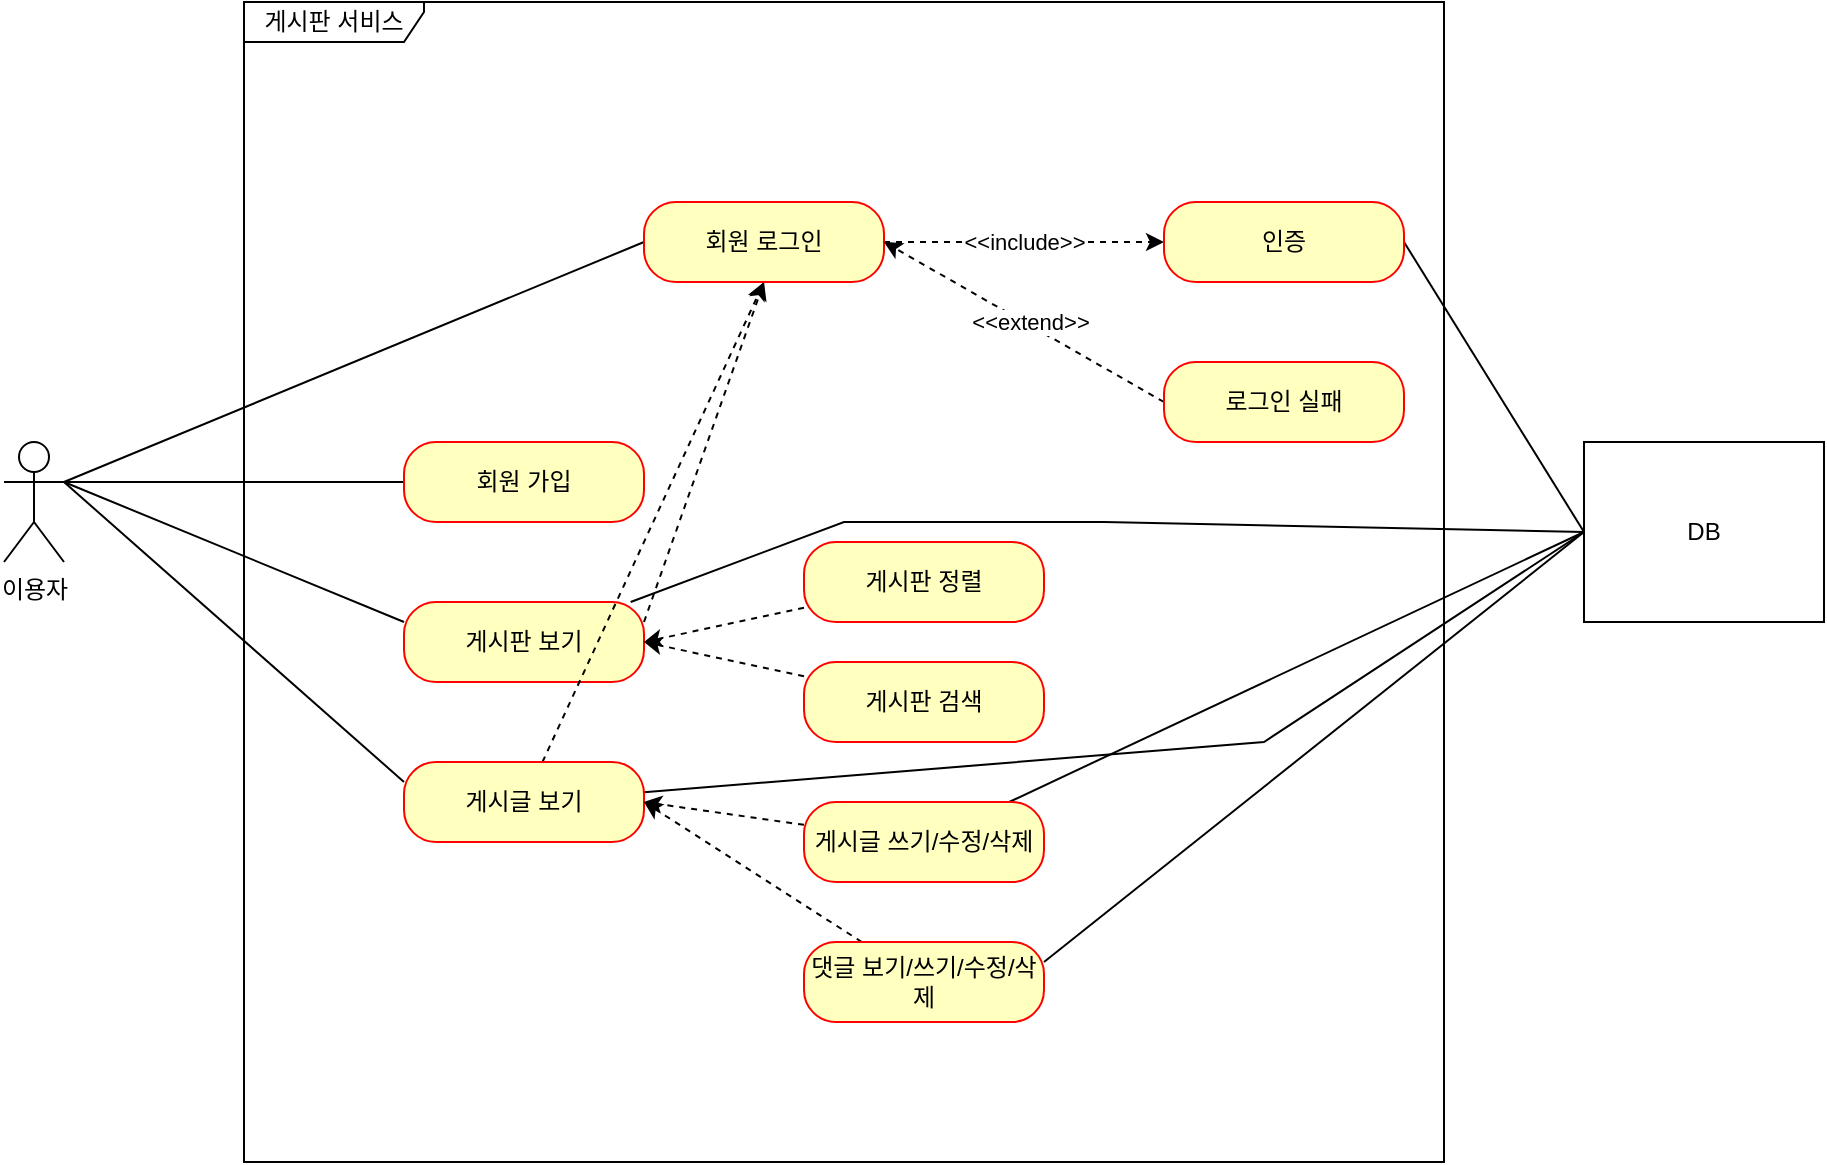<mxfile version="21.1.4" type="github">
  <diagram name="페이지-1" id="gxklzMOEhJ284HbPfKui">
    <mxGraphModel dx="1114" dy="616" grid="1" gridSize="10" guides="1" tooltips="1" connect="1" arrows="1" fold="1" page="1" pageScale="1" pageWidth="850" pageHeight="1100" math="0" shadow="0">
      <root>
        <mxCell id="0" />
        <mxCell id="1" parent="0" />
        <mxCell id="NrBgv50jh2lkLzNKUakg-1" value="이용자" style="shape=umlActor;verticalLabelPosition=bottom;verticalAlign=top;html=1;" vertex="1" parent="1">
          <mxGeometry x="40" y="240" width="30" height="60" as="geometry" />
        </mxCell>
        <mxCell id="NrBgv50jh2lkLzNKUakg-3" value="게시판 서비스" style="shape=umlFrame;whiteSpace=wrap;html=1;pointerEvents=0;width=90;height=20;" vertex="1" parent="1">
          <mxGeometry x="160" y="20" width="600" height="580" as="geometry" />
        </mxCell>
        <mxCell id="NrBgv50jh2lkLzNKUakg-20" style="rounded=0;orthogonalLoop=1;jettySize=auto;html=1;entryX=1;entryY=0.333;entryDx=0;entryDy=0;entryPerimeter=0;endArrow=none;endFill=0;exitX=0;exitY=0.5;exitDx=0;exitDy=0;" edge="1" parent="1" source="NrBgv50jh2lkLzNKUakg-4" target="NrBgv50jh2lkLzNKUakg-1">
          <mxGeometry relative="1" as="geometry" />
        </mxCell>
        <mxCell id="NrBgv50jh2lkLzNKUakg-4" value="회원 가입" style="rounded=1;whiteSpace=wrap;html=1;arcSize=40;fontColor=#000000;fillColor=#ffffc0;strokeColor=#ff0000;" vertex="1" parent="1">
          <mxGeometry x="240" y="240" width="120" height="40" as="geometry" />
        </mxCell>
        <mxCell id="NrBgv50jh2lkLzNKUakg-22" style="rounded=0;orthogonalLoop=1;jettySize=auto;html=1;entryX=1;entryY=0.333;entryDx=0;entryDy=0;entryPerimeter=0;endArrow=none;endFill=0;exitX=0;exitY=0.25;exitDx=0;exitDy=0;" edge="1" parent="1" source="NrBgv50jh2lkLzNKUakg-6" target="NrBgv50jh2lkLzNKUakg-1">
          <mxGeometry relative="1" as="geometry" />
        </mxCell>
        <mxCell id="NrBgv50jh2lkLzNKUakg-29" style="rounded=0;orthogonalLoop=1;jettySize=auto;html=1;entryX=0.5;entryY=1;entryDx=0;entryDy=0;exitX=1;exitY=0.25;exitDx=0;exitDy=0;dashed=1;" edge="1" parent="1" source="NrBgv50jh2lkLzNKUakg-6" target="NrBgv50jh2lkLzNKUakg-8">
          <mxGeometry relative="1" as="geometry" />
        </mxCell>
        <mxCell id="NrBgv50jh2lkLzNKUakg-44" style="rounded=0;orthogonalLoop=1;jettySize=auto;html=1;entryX=0;entryY=0.5;entryDx=0;entryDy=0;endArrow=none;endFill=0;" edge="1" parent="1" source="NrBgv50jh2lkLzNKUakg-6" target="NrBgv50jh2lkLzNKUakg-39">
          <mxGeometry relative="1" as="geometry">
            <Array as="points">
              <mxPoint x="460" y="280" />
              <mxPoint x="590" y="280" />
            </Array>
          </mxGeometry>
        </mxCell>
        <mxCell id="NrBgv50jh2lkLzNKUakg-6" value="게시판 보기" style="rounded=1;whiteSpace=wrap;html=1;arcSize=40;fontColor=#000000;fillColor=#ffffc0;strokeColor=#ff0000;" vertex="1" parent="1">
          <mxGeometry x="240" y="320" width="120" height="40" as="geometry" />
        </mxCell>
        <mxCell id="NrBgv50jh2lkLzNKUakg-23" style="rounded=0;orthogonalLoop=1;jettySize=auto;html=1;endArrow=none;endFill=0;exitX=0;exitY=0.25;exitDx=0;exitDy=0;" edge="1" parent="1" source="NrBgv50jh2lkLzNKUakg-7">
          <mxGeometry relative="1" as="geometry">
            <mxPoint x="70" y="260" as="targetPoint" />
          </mxGeometry>
        </mxCell>
        <mxCell id="NrBgv50jh2lkLzNKUakg-30" style="rounded=0;orthogonalLoop=1;jettySize=auto;html=1;entryX=0.5;entryY=1;entryDx=0;entryDy=0;dashed=1;" edge="1" parent="1" source="NrBgv50jh2lkLzNKUakg-7" target="NrBgv50jh2lkLzNKUakg-8">
          <mxGeometry relative="1" as="geometry" />
        </mxCell>
        <mxCell id="NrBgv50jh2lkLzNKUakg-45" style="rounded=0;orthogonalLoop=1;jettySize=auto;html=1;entryX=0;entryY=0.5;entryDx=0;entryDy=0;endArrow=none;endFill=0;" edge="1" parent="1" source="NrBgv50jh2lkLzNKUakg-7" target="NrBgv50jh2lkLzNKUakg-39">
          <mxGeometry relative="1" as="geometry">
            <Array as="points">
              <mxPoint x="670" y="390" />
            </Array>
          </mxGeometry>
        </mxCell>
        <mxCell id="NrBgv50jh2lkLzNKUakg-7" value="게시글 보기" style="rounded=1;whiteSpace=wrap;html=1;arcSize=40;fontColor=#000000;fillColor=#ffffc0;strokeColor=#ff0000;" vertex="1" parent="1">
          <mxGeometry x="240" y="400" width="120" height="40" as="geometry" />
        </mxCell>
        <mxCell id="NrBgv50jh2lkLzNKUakg-21" style="rounded=0;orthogonalLoop=1;jettySize=auto;html=1;endArrow=none;endFill=0;exitX=0;exitY=0.5;exitDx=0;exitDy=0;" edge="1" parent="1" source="NrBgv50jh2lkLzNKUakg-8">
          <mxGeometry relative="1" as="geometry">
            <mxPoint x="70" y="260" as="targetPoint" />
          </mxGeometry>
        </mxCell>
        <mxCell id="NrBgv50jh2lkLzNKUakg-24" value="&amp;lt;&amp;lt;include&amp;gt;&amp;gt;" style="edgeStyle=orthogonalEdgeStyle;rounded=0;orthogonalLoop=1;jettySize=auto;html=1;endArrow=classic;endFill=1;dashed=1;" edge="1" parent="1" source="NrBgv50jh2lkLzNKUakg-8" target="NrBgv50jh2lkLzNKUakg-9">
          <mxGeometry relative="1" as="geometry" />
        </mxCell>
        <mxCell id="NrBgv50jh2lkLzNKUakg-8" value="회원 로그인" style="rounded=1;whiteSpace=wrap;html=1;arcSize=40;fontColor=#000000;fillColor=#ffffc0;strokeColor=#ff0000;" vertex="1" parent="1">
          <mxGeometry x="360" y="120" width="120" height="40" as="geometry" />
        </mxCell>
        <mxCell id="NrBgv50jh2lkLzNKUakg-42" style="rounded=0;orthogonalLoop=1;jettySize=auto;html=1;entryX=0;entryY=0.5;entryDx=0;entryDy=0;exitX=1;exitY=0.5;exitDx=0;exitDy=0;endArrow=none;endFill=0;" edge="1" parent="1" source="NrBgv50jh2lkLzNKUakg-9" target="NrBgv50jh2lkLzNKUakg-39">
          <mxGeometry relative="1" as="geometry" />
        </mxCell>
        <mxCell id="NrBgv50jh2lkLzNKUakg-9" value="인증" style="rounded=1;whiteSpace=wrap;html=1;arcSize=40;fontColor=#000000;fillColor=#ffffc0;strokeColor=#ff0000;" vertex="1" parent="1">
          <mxGeometry x="620" y="120" width="120" height="40" as="geometry" />
        </mxCell>
        <mxCell id="NrBgv50jh2lkLzNKUakg-25" style="rounded=0;orthogonalLoop=1;jettySize=auto;html=1;entryX=1;entryY=0.5;entryDx=0;entryDy=0;endArrow=classic;endFill=1;exitX=0;exitY=0.5;exitDx=0;exitDy=0;dashed=1;startArrow=none;startFill=0;" edge="1" parent="1" source="NrBgv50jh2lkLzNKUakg-10" target="NrBgv50jh2lkLzNKUakg-8">
          <mxGeometry relative="1" as="geometry" />
        </mxCell>
        <mxCell id="NrBgv50jh2lkLzNKUakg-27" value="&amp;lt;&amp;lt;extend&amp;gt;&amp;gt;" style="edgeLabel;html=1;align=center;verticalAlign=middle;resizable=0;points=[];" vertex="1" connectable="0" parent="NrBgv50jh2lkLzNKUakg-25">
          <mxGeometry x="-0.043" y="-2" relative="1" as="geometry">
            <mxPoint x="-1" as="offset" />
          </mxGeometry>
        </mxCell>
        <mxCell id="NrBgv50jh2lkLzNKUakg-10" value="로그인 실패" style="rounded=1;whiteSpace=wrap;html=1;arcSize=40;fontColor=#000000;fillColor=#ffffc0;strokeColor=#ff0000;" vertex="1" parent="1">
          <mxGeometry x="620" y="200" width="120" height="40" as="geometry" />
        </mxCell>
        <mxCell id="NrBgv50jh2lkLzNKUakg-32" style="rounded=0;orthogonalLoop=1;jettySize=auto;html=1;entryX=1;entryY=0.5;entryDx=0;entryDy=0;dashed=1;" edge="1" parent="1" source="NrBgv50jh2lkLzNKUakg-11" target="NrBgv50jh2lkLzNKUakg-6">
          <mxGeometry relative="1" as="geometry" />
        </mxCell>
        <mxCell id="NrBgv50jh2lkLzNKUakg-11" value="게시판 정렬" style="rounded=1;whiteSpace=wrap;html=1;arcSize=40;fontColor=#000000;fillColor=#ffffc0;strokeColor=#ff0000;" vertex="1" parent="1">
          <mxGeometry x="440" y="290" width="120" height="40" as="geometry" />
        </mxCell>
        <mxCell id="NrBgv50jh2lkLzNKUakg-33" style="rounded=0;orthogonalLoop=1;jettySize=auto;html=1;entryX=1;entryY=0.5;entryDx=0;entryDy=0;dashed=1;" edge="1" parent="1" source="NrBgv50jh2lkLzNKUakg-12" target="NrBgv50jh2lkLzNKUakg-6">
          <mxGeometry relative="1" as="geometry" />
        </mxCell>
        <mxCell id="NrBgv50jh2lkLzNKUakg-12" value="게시판 검색" style="rounded=1;whiteSpace=wrap;html=1;arcSize=40;fontColor=#000000;fillColor=#ffffc0;strokeColor=#ff0000;" vertex="1" parent="1">
          <mxGeometry x="440" y="350" width="120" height="40" as="geometry" />
        </mxCell>
        <mxCell id="NrBgv50jh2lkLzNKUakg-36" style="rounded=0;orthogonalLoop=1;jettySize=auto;html=1;entryX=1;entryY=0.5;entryDx=0;entryDy=0;strokeColor=none;" edge="1" parent="1" source="NrBgv50jh2lkLzNKUakg-13" target="NrBgv50jh2lkLzNKUakg-7">
          <mxGeometry relative="1" as="geometry" />
        </mxCell>
        <mxCell id="NrBgv50jh2lkLzNKUakg-37" style="rounded=0;orthogonalLoop=1;jettySize=auto;html=1;entryX=1;entryY=0.5;entryDx=0;entryDy=0;dashed=1;" edge="1" parent="1" source="NrBgv50jh2lkLzNKUakg-13" target="NrBgv50jh2lkLzNKUakg-7">
          <mxGeometry relative="1" as="geometry" />
        </mxCell>
        <mxCell id="NrBgv50jh2lkLzNKUakg-46" style="rounded=0;orthogonalLoop=1;jettySize=auto;html=1;entryX=0;entryY=0.5;entryDx=0;entryDy=0;endArrow=none;endFill=0;" edge="1" parent="1" source="NrBgv50jh2lkLzNKUakg-13" target="NrBgv50jh2lkLzNKUakg-39">
          <mxGeometry relative="1" as="geometry">
            <mxPoint x="830" y="280" as="targetPoint" />
          </mxGeometry>
        </mxCell>
        <mxCell id="NrBgv50jh2lkLzNKUakg-13" value="게시글 쓰기/수정/삭제" style="rounded=1;whiteSpace=wrap;html=1;arcSize=40;fontColor=#000000;fillColor=#ffffc0;strokeColor=#ff0000;" vertex="1" parent="1">
          <mxGeometry x="440" y="420" width="120" height="40" as="geometry" />
        </mxCell>
        <mxCell id="NrBgv50jh2lkLzNKUakg-38" style="rounded=0;orthogonalLoop=1;jettySize=auto;html=1;entryX=1;entryY=0.5;entryDx=0;entryDy=0;dashed=1;" edge="1" parent="1" source="NrBgv50jh2lkLzNKUakg-14" target="NrBgv50jh2lkLzNKUakg-7">
          <mxGeometry relative="1" as="geometry" />
        </mxCell>
        <mxCell id="NrBgv50jh2lkLzNKUakg-47" style="rounded=0;orthogonalLoop=1;jettySize=auto;html=1;entryX=0;entryY=0.5;entryDx=0;entryDy=0;exitX=1;exitY=0.25;exitDx=0;exitDy=0;endArrow=none;endFill=0;" edge="1" parent="1" source="NrBgv50jh2lkLzNKUakg-14" target="NrBgv50jh2lkLzNKUakg-39">
          <mxGeometry relative="1" as="geometry" />
        </mxCell>
        <mxCell id="NrBgv50jh2lkLzNKUakg-14" value="댓글 보기/쓰기/수정/삭제" style="rounded=1;whiteSpace=wrap;html=1;arcSize=40;fontColor=#000000;fillColor=#ffffc0;strokeColor=#ff0000;" vertex="1" parent="1">
          <mxGeometry x="440" y="490" width="120" height="40" as="geometry" />
        </mxCell>
        <mxCell id="NrBgv50jh2lkLzNKUakg-39" value="DB" style="html=1;dropTarget=0;whiteSpace=wrap;" vertex="1" parent="1">
          <mxGeometry x="830" y="240" width="120" height="90" as="geometry" />
        </mxCell>
      </root>
    </mxGraphModel>
  </diagram>
</mxfile>
